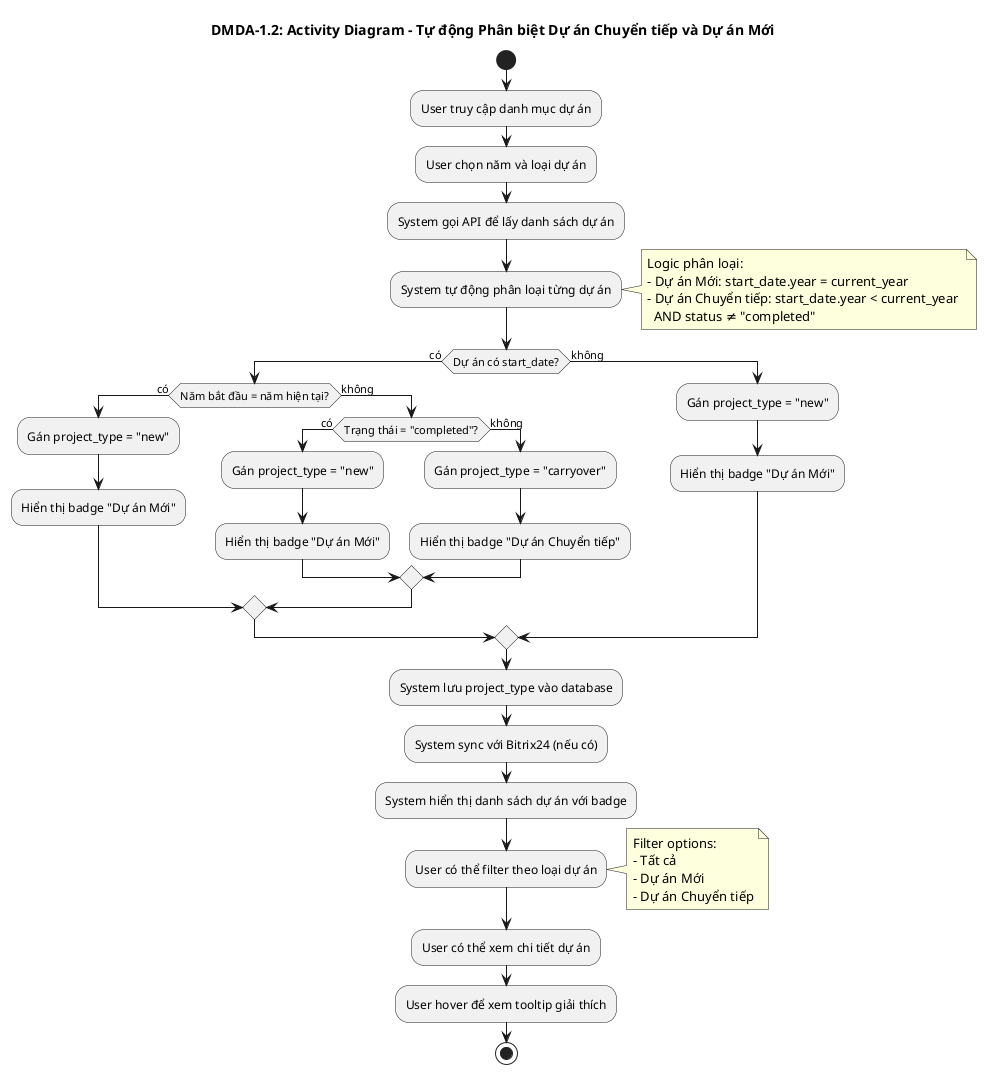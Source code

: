 @startuml DMDA-1.2 Activity Diagram

title DMDA-1.2: Activity Diagram - Tự động Phân biệt Dự án Chuyển tiếp và Dự án Mới

start

:User truy cập danh mục dự án;

:User chọn năm và loại dự án;

:System gọi API để lấy danh sách dự án;

:System tự động phân loại từng dự án;
note right
  Logic phân loại:
  - Dự án Mới: start_date.year = current_year
  - Dự án Chuyển tiếp: start_date.year < current_year 
    AND status ≠ "completed"
end note

if (Dự án có start_date?) then (có)
  if (Năm bắt đầu = năm hiện tại?) then (có)
    :Gán project_type = "new";
    :Hiển thị badge "Dự án Mới";
  else (không)
    if (Trạng thái = "completed"?) then (có)
      :Gán project_type = "new";
      :Hiển thị badge "Dự án Mới";
    else (không)
      :Gán project_type = "carryover";
      :Hiển thị badge "Dự án Chuyển tiếp";
    endif
  endif
else (không)
  :Gán project_type = "new";
  :Hiển thị badge "Dự án Mới";
endif

:System lưu project_type vào database;

:System sync với Bitrix24 (nếu có);

:System hiển thị danh sách dự án với badge;

:User có thể filter theo loại dự án;
note right
  Filter options:
  - Tất cả
  - Dự án Mới
  - Dự án Chuyển tiếp
end note

:User có thể xem chi tiết dự án;

:User hover để xem tooltip giải thích;

stop

@enduml
